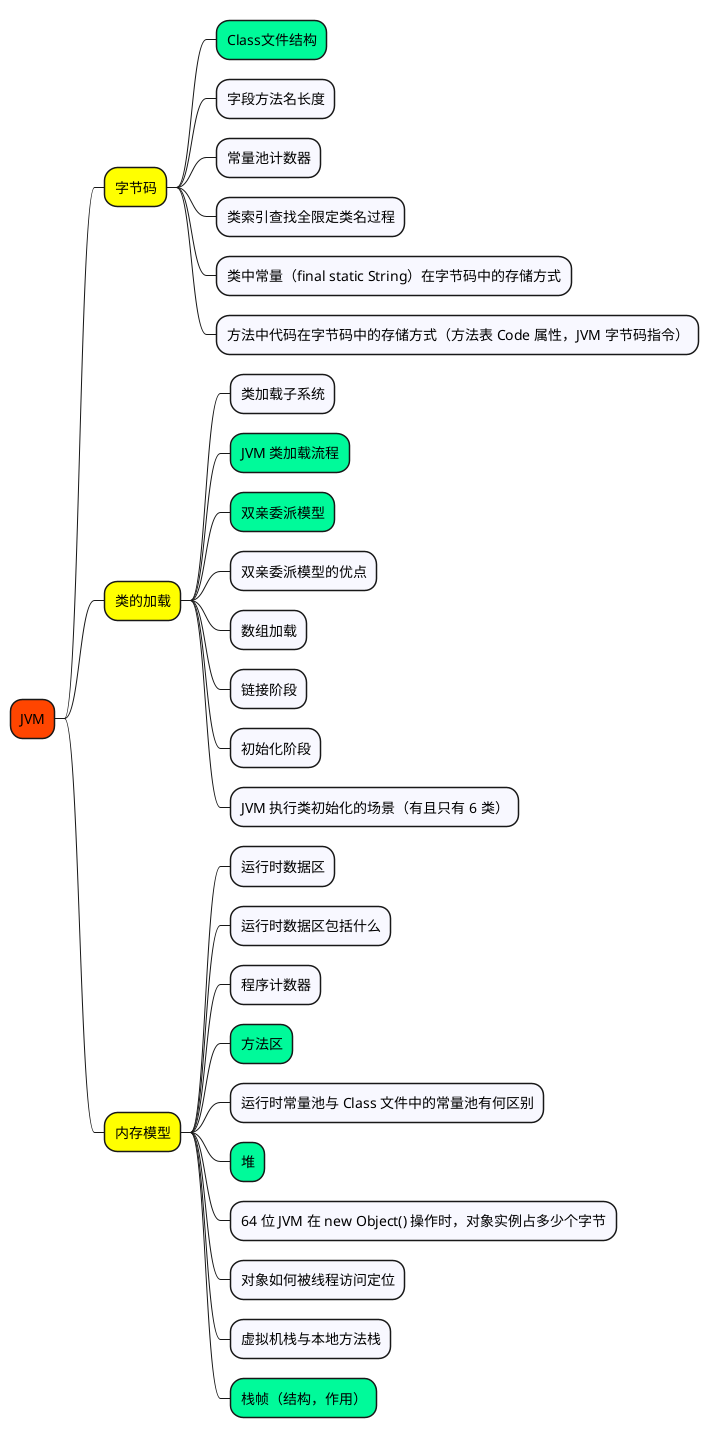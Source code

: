 @startmindmap

+[#OrangeRed] JVM

++[#yellow] 字节码

+++[#MediumSpringGreen] Class文件结构
+++[#GhostWhite] 字段方法名长度
+++[#GhostWhite] 常量池计数器
+++[#GhostWhite] 类索引查找全限定类名过程
+++[#GhostWhite] 类中常量（final static String）在字节码中的存储方式
+++[#GhostWhite] 方法中代码在字节码中的存储方式（方法表 Code 属性，JVM 字节码指令）


++[#yellow] 类的加载

+++[#GhostWhite] 类加载子系统
+++[#MediumSpringGreen] JVM 类加载流程
+++[#MediumSpringGreen] 双亲委派模型
+++[#GhostWhite] 双亲委派模型的优点
+++[#GhostWhite] 数组加载
+++[#GhostWhite] 链接阶段
+++[#GhostWhite] 初始化阶段
+++[#GhostWhite] JVM 执行类初始化的场景（有且只有 6 类）


++[#yellow] 内存模型

+++[#GhostWhite] 运行时数据区
+++[#GhostWhite] 运行时数据区包括什么
+++[#GhostWhite] 程序计数器
+++[#MediumSpringGreen] 方法区
+++[#GhostWhite] 运行时常量池与 Class 文件中的常量池有何区别
+++[#MediumSpringGreen] 堆
+++[#GhostWhite] 64 位 JVM 在 new Object() 操作时，对象实例占多少个字节
+++[#GhostWhite] 对象如何被线程访问定位
+++[#GhostWhite] 虚拟机栈与本地方法栈
+++[#MediumSpringGreen] 栈帧（结构，作用）


@endmindmap
